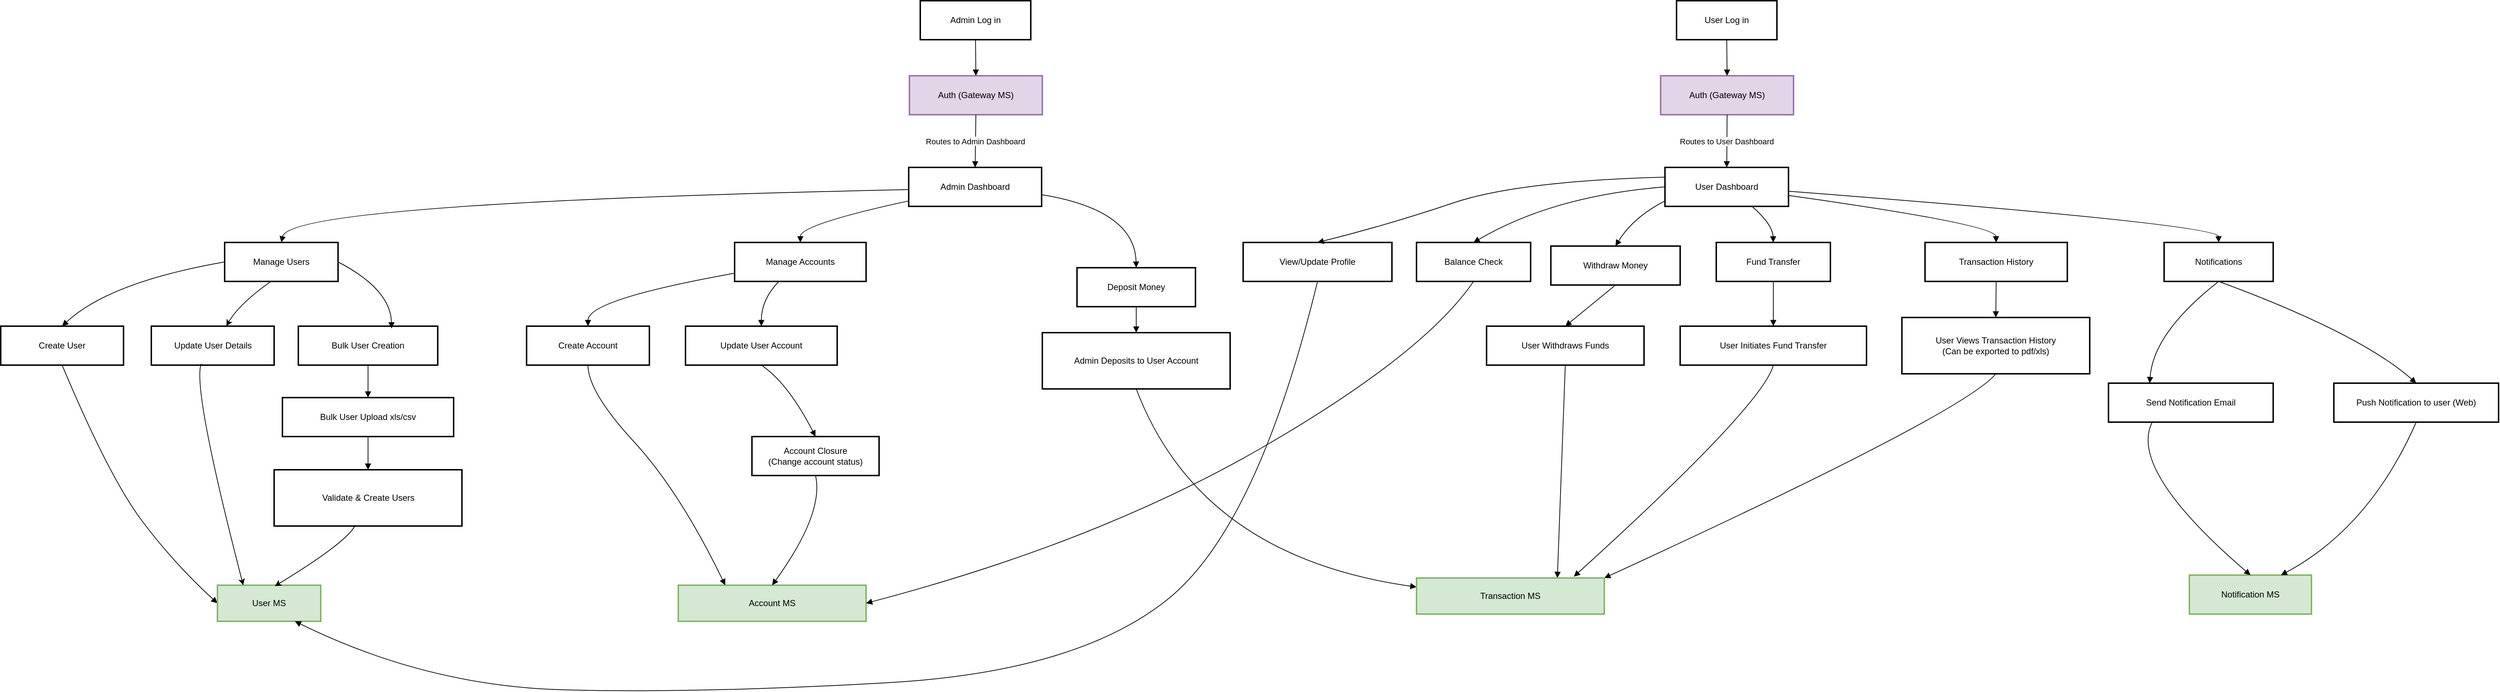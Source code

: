 <mxfile version="26.0.6">
  <diagram id="ROn9mO5n3ff-VIjy4hpl" name="Page-1">
    <mxGraphModel dx="2269" dy="1274" grid="1" gridSize="10" guides="1" tooltips="1" connect="1" arrows="0" fold="1" page="1" pageScale="1" pageWidth="850" pageHeight="1100" background="light-dark(#ffffff, #121212)" math="0" shadow="0">
      <root>
        <mxCell id="0" />
        <mxCell id="1" parent="0" />
        <mxCell id="tpNs3KqN-CZfR7yVnbti-1" value="Admin Log in" style="whiteSpace=wrap;strokeWidth=2;" parent="1" vertex="1">
          <mxGeometry x="1433" y="20" width="153" height="54" as="geometry" />
        </mxCell>
        <mxCell id="tpNs3KqN-CZfR7yVnbti-2" value="Auth (Gateway MS)" style="whiteSpace=wrap;strokeWidth=2;fillColor=#e1d5e7;strokeColor=#9673a6;" parent="1" vertex="1">
          <mxGeometry x="1418" y="124" width="184" height="54" as="geometry" />
        </mxCell>
        <mxCell id="tpNs3KqN-CZfR7yVnbti-3" value="User Log in" style="whiteSpace=wrap;strokeWidth=2;" parent="1" vertex="1">
          <mxGeometry x="2480" y="20" width="139" height="54" as="geometry" />
        </mxCell>
        <mxCell id="tpNs3KqN-CZfR7yVnbti-4" value="Auth (Gateway MS)" style="whiteSpace=wrap;strokeWidth=2;fillColor=#e1d5e7;strokeColor=#9673a6;" parent="1" vertex="1">
          <mxGeometry x="2458" y="124" width="184" height="54" as="geometry" />
        </mxCell>
        <mxCell id="tpNs3KqN-CZfR7yVnbti-5" value="Admin Dashboard" style="whiteSpace=wrap;strokeWidth=2;" parent="1" vertex="1">
          <mxGeometry x="1417" y="251" width="184" height="54" as="geometry" />
        </mxCell>
        <mxCell id="tpNs3KqN-CZfR7yVnbti-6" value="User Dashboard" style="whiteSpace=wrap;strokeWidth=2;" parent="1" vertex="1">
          <mxGeometry x="2464" y="251" width="171" height="54" as="geometry" />
        </mxCell>
        <mxCell id="tpNs3KqN-CZfR7yVnbti-7" value="Manage Users" style="whiteSpace=wrap;strokeWidth=2;" parent="1" vertex="1">
          <mxGeometry x="470" y="355" width="157" height="54" as="geometry" />
        </mxCell>
        <mxCell id="tpNs3KqN-CZfR7yVnbti-8" value="Manage Accounts" style="whiteSpace=wrap;strokeWidth=2;" parent="1" vertex="1">
          <mxGeometry x="1176" y="355" width="182" height="54" as="geometry" />
        </mxCell>
        <mxCell id="tpNs3KqN-CZfR7yVnbti-9" value="Deposit Money" style="whiteSpace=wrap;strokeWidth=2;" parent="1" vertex="1">
          <mxGeometry x="1650" y="390" width="164" height="54" as="geometry" />
        </mxCell>
        <mxCell id="tpNs3KqN-CZfR7yVnbti-11" value="View/Update Profile" style="whiteSpace=wrap;strokeWidth=2;" parent="1" vertex="1">
          <mxGeometry x="1880" y="355" width="206" height="54" as="geometry" />
        </mxCell>
        <mxCell id="tpNs3KqN-CZfR7yVnbti-12" value="Withdraw Money" style="whiteSpace=wrap;strokeWidth=2;" parent="1" vertex="1">
          <mxGeometry x="2306" y="360" width="179" height="54" as="geometry" />
        </mxCell>
        <mxCell id="tpNs3KqN-CZfR7yVnbti-13" value="Fund Transfer" style="whiteSpace=wrap;strokeWidth=2;" parent="1" vertex="1">
          <mxGeometry x="2535" y="355" width="158" height="54" as="geometry" />
        </mxCell>
        <mxCell id="tpNs3KqN-CZfR7yVnbti-14" value="Transaction History" style="whiteSpace=wrap;strokeWidth=2;" parent="1" vertex="1">
          <mxGeometry x="2824" y="355" width="197" height="54" as="geometry" />
        </mxCell>
        <mxCell id="tpNs3KqN-CZfR7yVnbti-15" value="Notifications" style="whiteSpace=wrap;strokeWidth=2;" parent="1" vertex="1">
          <mxGeometry x="3155" y="355" width="151" height="54" as="geometry" />
        </mxCell>
        <mxCell id="tpNs3KqN-CZfR7yVnbti-16" value="Create User" style="whiteSpace=wrap;strokeWidth=2;" parent="1" vertex="1">
          <mxGeometry x="160" y="471" width="170" height="54" as="geometry" />
        </mxCell>
        <mxCell id="tpNs3KqN-CZfR7yVnbti-18" value="Bulk User Creation" style="whiteSpace=wrap;strokeWidth=2;" parent="1" vertex="1">
          <mxGeometry x="572" y="471" width="193" height="54" as="geometry" />
        </mxCell>
        <mxCell id="tpNs3KqN-CZfR7yVnbti-20" value="Bulk User Upload xls/csv" style="whiteSpace=wrap;strokeWidth=2;" parent="1" vertex="1">
          <mxGeometry x="550" y="570" width="237" height="54" as="geometry" />
        </mxCell>
        <mxCell id="tpNs3KqN-CZfR7yVnbti-21" value="Validate &amp; Create Users" style="whiteSpace=wrap;strokeWidth=2;" parent="1" vertex="1">
          <mxGeometry x="538.5" y="670" width="260" height="78" as="geometry" />
        </mxCell>
        <mxCell id="tpNs3KqN-CZfR7yVnbti-22" value="Create Account" style="whiteSpace=wrap;strokeWidth=2;" parent="1" vertex="1">
          <mxGeometry x="888" y="471" width="170" height="54" as="geometry" />
        </mxCell>
        <mxCell id="tpNs3KqN-CZfR7yVnbti-23" value="Update User Account" style="whiteSpace=wrap;strokeWidth=2;" parent="1" vertex="1">
          <mxGeometry x="1108" y="471" width="210" height="54" as="geometry" />
        </mxCell>
        <mxCell id="tpNs3KqN-CZfR7yVnbti-25" value="Account Closure&#xa;(Change account status)" style="whiteSpace=wrap;strokeWidth=2;" parent="1" vertex="1">
          <mxGeometry x="1200" y="624" width="176" height="54" as="geometry" />
        </mxCell>
        <mxCell id="tpNs3KqN-CZfR7yVnbti-26" value="Account MS" style="whiteSpace=wrap;strokeWidth=2;fillColor=#d5e8d4;strokeColor=#82b366;" parent="1" vertex="1">
          <mxGeometry x="1098" y="830" width="260" height="50" as="geometry" />
        </mxCell>
        <mxCell id="tpNs3KqN-CZfR7yVnbti-27" value="Admin Deposits to User Account" style="whiteSpace=wrap;strokeWidth=2;" parent="1" vertex="1">
          <mxGeometry x="1602" y="480" width="260" height="78" as="geometry" />
        </mxCell>
        <mxCell id="tpNs3KqN-CZfR7yVnbti-28" value="User Withdraws Funds" style="whiteSpace=wrap;strokeWidth=2;" parent="1" vertex="1">
          <mxGeometry x="2217" y="471" width="218" height="54" as="geometry" />
        </mxCell>
        <mxCell id="tpNs3KqN-CZfR7yVnbti-29" value="User Initiates Fund Transfer" style="whiteSpace=wrap;strokeWidth=2;" parent="1" vertex="1">
          <mxGeometry x="2485" y="471" width="258" height="54" as="geometry" />
        </mxCell>
        <mxCell id="tpNs3KqN-CZfR7yVnbti-30" value="User Views Transaction History&#xa;(Can be exported to pdf/xls)" style="whiteSpace=wrap;strokeWidth=2;" parent="1" vertex="1">
          <mxGeometry x="2792" y="459" width="260" height="78" as="geometry" />
        </mxCell>
        <mxCell id="tpNs3KqN-CZfR7yVnbti-31" value="Send Notification Email" style="whiteSpace=wrap;strokeWidth=2;" parent="1" vertex="1">
          <mxGeometry x="3078" y="550" width="228" height="54" as="geometry" />
        </mxCell>
        <mxCell id="tpNs3KqN-CZfR7yVnbti-32" value="Notification MS" style="whiteSpace=wrap;strokeWidth=2;fillColor=#d5e8d4;strokeColor=#82b366;" parent="1" vertex="1">
          <mxGeometry x="3190" y="816" width="169" height="54" as="geometry" />
        </mxCell>
        <mxCell id="tpNs3KqN-CZfR7yVnbti-34" value="" style="curved=1;startArrow=none;endArrow=block;exitX=0.5;exitY=1;entryX=0.5;entryY=0;rounded=0;" parent="1" source="tpNs3KqN-CZfR7yVnbti-1" target="tpNs3KqN-CZfR7yVnbti-2" edge="1">
          <mxGeometry relative="1" as="geometry">
            <Array as="points" />
          </mxGeometry>
        </mxCell>
        <mxCell id="tpNs3KqN-CZfR7yVnbti-35" value="" style="curved=1;startArrow=none;endArrow=block;exitX=0.5;exitY=1;entryX=0.5;entryY=0;rounded=0;" parent="1" source="tpNs3KqN-CZfR7yVnbti-3" target="tpNs3KqN-CZfR7yVnbti-4" edge="1">
          <mxGeometry relative="1" as="geometry">
            <Array as="points" />
          </mxGeometry>
        </mxCell>
        <mxCell id="tpNs3KqN-CZfR7yVnbti-36" value="Routes to Admin Dashboard" style="curved=1;startArrow=none;endArrow=block;exitX=0.5;exitY=1;entryX=0.5;entryY=-0.01;rounded=0;" parent="1" source="tpNs3KqN-CZfR7yVnbti-2" target="tpNs3KqN-CZfR7yVnbti-5" edge="1">
          <mxGeometry relative="1" as="geometry">
            <Array as="points" />
          </mxGeometry>
        </mxCell>
        <mxCell id="tpNs3KqN-CZfR7yVnbti-37" value="Routes to User Dashboard" style="curved=1;startArrow=none;endArrow=block;exitX=0.5;exitY=1;entryX=0.5;entryY=-0.01;rounded=0;" parent="1" source="tpNs3KqN-CZfR7yVnbti-4" target="tpNs3KqN-CZfR7yVnbti-6" edge="1">
          <mxGeometry relative="1" as="geometry">
            <Array as="points" />
          </mxGeometry>
        </mxCell>
        <mxCell id="tpNs3KqN-CZfR7yVnbti-38" value="" style="curved=1;startArrow=none;endArrow=block;exitX=0;exitY=0.57;entryX=0.5;entryY=-0.01;rounded=0;" parent="1" source="tpNs3KqN-CZfR7yVnbti-5" target="tpNs3KqN-CZfR7yVnbti-7" edge="1">
          <mxGeometry relative="1" as="geometry">
            <Array as="points">
              <mxPoint x="560" y="300" />
            </Array>
          </mxGeometry>
        </mxCell>
        <mxCell id="tpNs3KqN-CZfR7yVnbti-39" value="" style="curved=1;startArrow=none;endArrow=block;exitX=0;exitY=0.86;entryX=0.5;entryY=-0.01;rounded=0;" parent="1" source="tpNs3KqN-CZfR7yVnbti-5" target="tpNs3KqN-CZfR7yVnbti-8" edge="1">
          <mxGeometry relative="1" as="geometry">
            <Array as="points">
              <mxPoint x="1267" y="330" />
            </Array>
          </mxGeometry>
        </mxCell>
        <mxCell id="tpNs3KqN-CZfR7yVnbti-40" value="" style="curved=1;startArrow=none;endArrow=block;exitX=1;exitY=0.7;entryX=0.5;entryY=-0.01;rounded=0;" parent="1" source="tpNs3KqN-CZfR7yVnbti-5" target="tpNs3KqN-CZfR7yVnbti-9" edge="1">
          <mxGeometry relative="1" as="geometry">
            <Array as="points">
              <mxPoint x="1730" y="310" />
            </Array>
          </mxGeometry>
        </mxCell>
        <mxCell id="tpNs3KqN-CZfR7yVnbti-42" value="" style="curved=1;startArrow=none;endArrow=block;entryX=0.5;entryY=-0.01;rounded=0;exitX=0;exitY=0.25;exitDx=0;exitDy=0;" parent="1" source="tpNs3KqN-CZfR7yVnbti-6" target="tpNs3KqN-CZfR7yVnbti-11" edge="1">
          <mxGeometry relative="1" as="geometry">
            <Array as="points">
              <mxPoint x="2260" y="270" />
              <mxPoint x="2083" y="330" />
            </Array>
            <mxPoint x="2440" y="250" as="sourcePoint" />
          </mxGeometry>
        </mxCell>
        <mxCell id="tpNs3KqN-CZfR7yVnbti-43" value="" style="curved=1;startArrow=none;endArrow=block;exitX=0;exitY=0.86;entryX=0.5;entryY=-0.01;rounded=0;" parent="1" source="tpNs3KqN-CZfR7yVnbti-6" target="tpNs3KqN-CZfR7yVnbti-12" edge="1">
          <mxGeometry relative="1" as="geometry">
            <Array as="points">
              <mxPoint x="2420" y="320" />
            </Array>
          </mxGeometry>
        </mxCell>
        <mxCell id="tpNs3KqN-CZfR7yVnbti-44" value="" style="curved=1;startArrow=none;endArrow=block;exitX=0.7;exitY=0.99;entryX=0.5;entryY=-0.01;rounded=0;" parent="1" source="tpNs3KqN-CZfR7yVnbti-6" target="tpNs3KqN-CZfR7yVnbti-13" edge="1">
          <mxGeometry relative="1" as="geometry">
            <Array as="points">
              <mxPoint x="2613" y="330" />
            </Array>
          </mxGeometry>
        </mxCell>
        <mxCell id="tpNs3KqN-CZfR7yVnbti-45" value="" style="curved=1;startArrow=none;endArrow=block;exitX=1;exitY=0.72;entryX=0.5;entryY=-0.01;rounded=0;" parent="1" source="tpNs3KqN-CZfR7yVnbti-6" target="tpNs3KqN-CZfR7yVnbti-14" edge="1">
          <mxGeometry relative="1" as="geometry">
            <Array as="points">
              <mxPoint x="2922" y="330" />
            </Array>
          </mxGeometry>
        </mxCell>
        <mxCell id="tpNs3KqN-CZfR7yVnbti-46" value="" style="curved=1;startArrow=none;endArrow=block;exitX=1;exitY=0.61;entryX=0.5;entryY=-0.01;rounded=0;" parent="1" source="tpNs3KqN-CZfR7yVnbti-6" target="tpNs3KqN-CZfR7yVnbti-15" edge="1">
          <mxGeometry relative="1" as="geometry">
            <Array as="points">
              <mxPoint x="3230" y="330" />
            </Array>
          </mxGeometry>
        </mxCell>
        <mxCell id="tpNs3KqN-CZfR7yVnbti-47" value="" style="curved=1;startArrow=none;endArrow=block;entryX=0.5;entryY=-0.01;rounded=0;exitX=0;exitY=0.5;exitDx=0;exitDy=0;" parent="1" source="tpNs3KqN-CZfR7yVnbti-7" target="tpNs3KqN-CZfR7yVnbti-16" edge="1">
          <mxGeometry relative="1" as="geometry">
            <Array as="points">
              <mxPoint x="310" y="410" />
            </Array>
            <mxPoint x="460" y="390" as="sourcePoint" />
          </mxGeometry>
        </mxCell>
        <mxCell id="tpNs3KqN-CZfR7yVnbti-49" value="" style="curved=1;startArrow=none;endArrow=block;exitX=1;exitY=0.5;entryX=0.669;entryY=0.059;rounded=0;entryDx=0;entryDy=0;entryPerimeter=0;exitDx=0;exitDy=0;" parent="1" source="tpNs3KqN-CZfR7yVnbti-7" target="tpNs3KqN-CZfR7yVnbti-18" edge="1">
          <mxGeometry relative="1" as="geometry">
            <Array as="points">
              <mxPoint x="700" y="420" />
            </Array>
          </mxGeometry>
        </mxCell>
        <mxCell id="tpNs3KqN-CZfR7yVnbti-50" value="" style="curved=1;startArrow=none;endArrow=block;exitX=0.5;exitY=0.99;entryX=0;entryY=0.5;rounded=0;entryDx=0;entryDy=0;" parent="1" source="tpNs3KqN-CZfR7yVnbti-16" target="tpNs3KqN-CZfR7yVnbti-74" edge="1">
          <mxGeometry relative="1" as="geometry">
            <Array as="points">
              <mxPoint x="310" y="680" />
              <mxPoint x="400" y="800" />
            </Array>
            <mxPoint x="394.412" y="662" as="targetPoint" />
          </mxGeometry>
        </mxCell>
        <mxCell id="tpNs3KqN-CZfR7yVnbti-52" value="" style="curved=1;startArrow=none;endArrow=block;exitX=0.5;exitY=0.99;entryX=0.5;entryY=-0.01;rounded=0;" parent="1" source="tpNs3KqN-CZfR7yVnbti-18" target="tpNs3KqN-CZfR7yVnbti-20" edge="1">
          <mxGeometry relative="1" as="geometry">
            <Array as="points" />
          </mxGeometry>
        </mxCell>
        <mxCell id="tpNs3KqN-CZfR7yVnbti-53" value="" style="curved=1;startArrow=none;endArrow=block;exitX=0.5;exitY=0.99;entryX=0.5;entryY=0;rounded=0;" parent="1" source="tpNs3KqN-CZfR7yVnbti-20" target="tpNs3KqN-CZfR7yVnbti-21" edge="1">
          <mxGeometry relative="1" as="geometry">
            <Array as="points" />
          </mxGeometry>
        </mxCell>
        <mxCell id="tpNs3KqN-CZfR7yVnbti-54" value="" style="curved=1;startArrow=none;endArrow=block;exitX=0;exitY=0.79;entryX=0.5;entryY=-0.01;rounded=0;" parent="1" source="tpNs3KqN-CZfR7yVnbti-8" target="tpNs3KqN-CZfR7yVnbti-22" edge="1">
          <mxGeometry relative="1" as="geometry">
            <Array as="points">
              <mxPoint x="973" y="434" />
            </Array>
          </mxGeometry>
        </mxCell>
        <mxCell id="tpNs3KqN-CZfR7yVnbti-55" value="" style="curved=1;startArrow=none;endArrow=block;exitX=0.34;exitY=0.99;entryX=0.5;entryY=-0.01;rounded=0;" parent="1" source="tpNs3KqN-CZfR7yVnbti-8" target="tpNs3KqN-CZfR7yVnbti-23" edge="1">
          <mxGeometry relative="1" as="geometry">
            <Array as="points">
              <mxPoint x="1213" y="434" />
            </Array>
          </mxGeometry>
        </mxCell>
        <mxCell id="tpNs3KqN-CZfR7yVnbti-58" value="" style="curved=1;startArrow=none;endArrow=block;exitX=0.5;exitY=0.99;entryX=0.25;entryY=0;rounded=0;entryDx=0;entryDy=0;" parent="1" source="tpNs3KqN-CZfR7yVnbti-22" target="tpNs3KqN-CZfR7yVnbti-26" edge="1">
          <mxGeometry relative="1" as="geometry">
            <Array as="points">
              <mxPoint x="973" y="562" />
              <mxPoint x="1100" y="700" />
            </Array>
          </mxGeometry>
        </mxCell>
        <mxCell id="tpNs3KqN-CZfR7yVnbti-59" value="" style="curved=1;startArrow=none;endArrow=block;exitX=0.5;exitY=0.99;rounded=0;entryX=0.5;entryY=0;entryDx=0;entryDy=0;" parent="1" source="tpNs3KqN-CZfR7yVnbti-23" target="tpNs3KqN-CZfR7yVnbti-25" edge="1">
          <mxGeometry relative="1" as="geometry">
            <Array as="points">
              <mxPoint x="1250" y="550" />
            </Array>
            <mxPoint x="1250" y="580" as="targetPoint" />
          </mxGeometry>
        </mxCell>
        <mxCell id="tpNs3KqN-CZfR7yVnbti-61" value="" style="curved=1;startArrow=none;endArrow=block;exitX=0.5;exitY=1;rounded=0;exitDx=0;exitDy=0;entryX=0.5;entryY=0;entryDx=0;entryDy=0;" parent="1" source="tpNs3KqN-CZfR7yVnbti-25" edge="1" target="tpNs3KqN-CZfR7yVnbti-26">
          <mxGeometry relative="1" as="geometry">
            <Array as="points">
              <mxPoint x="1300" y="730" />
            </Array>
            <mxPoint x="1310.0" y="604" as="sourcePoint" />
            <mxPoint x="1577" y="710" as="targetPoint" />
          </mxGeometry>
        </mxCell>
        <mxCell id="tpNs3KqN-CZfR7yVnbti-62" value="" style="curved=1;startArrow=none;endArrow=block;exitX=0.5;exitY=0.99;entryX=0.5;entryY=0;rounded=0;" parent="1" source="tpNs3KqN-CZfR7yVnbti-9" target="tpNs3KqN-CZfR7yVnbti-27" edge="1">
          <mxGeometry relative="1" as="geometry">
            <Array as="points" />
          </mxGeometry>
        </mxCell>
        <mxCell id="tpNs3KqN-CZfR7yVnbti-63" value="" style="curved=1;startArrow=none;endArrow=block;exitX=0.5;exitY=1;rounded=0;entryX=0;entryY=0.25;entryDx=0;entryDy=0;" parent="1" source="tpNs3KqN-CZfR7yVnbti-27" target="Yw5Ap8IpbwFvEhrzHZ3N-4" edge="1">
          <mxGeometry relative="1" as="geometry">
            <Array as="points">
              <mxPoint x="1820" y="790" />
            </Array>
          </mxGeometry>
        </mxCell>
        <mxCell id="tpNs3KqN-CZfR7yVnbti-64" value="" style="curved=1;startArrow=none;endArrow=block;entryX=0.5;entryY=-0.01;rounded=0;exitX=0.5;exitY=1;exitDx=0;exitDy=0;" parent="1" source="tpNs3KqN-CZfR7yVnbti-12" target="tpNs3KqN-CZfR7yVnbti-28" edge="1">
          <mxGeometry relative="1" as="geometry">
            <Array as="points" />
            <mxPoint x="2396" y="430" as="sourcePoint" />
          </mxGeometry>
        </mxCell>
        <mxCell id="tpNs3KqN-CZfR7yVnbti-65" value="" style="curved=1;startArrow=none;endArrow=block;exitX=0.5;exitY=0.99;entryX=0.75;entryY=0;rounded=0;entryDx=0;entryDy=0;" parent="1" source="tpNs3KqN-CZfR7yVnbti-28" target="Yw5Ap8IpbwFvEhrzHZ3N-4" edge="1">
          <mxGeometry relative="1" as="geometry">
            <Array as="points" />
          </mxGeometry>
        </mxCell>
        <mxCell id="tpNs3KqN-CZfR7yVnbti-66" value="" style="curved=1;startArrow=none;endArrow=block;exitX=0.5;exitY=0.99;entryX=0.5;entryY=-0.01;rounded=0;" parent="1" source="tpNs3KqN-CZfR7yVnbti-13" target="tpNs3KqN-CZfR7yVnbti-29" edge="1">
          <mxGeometry relative="1" as="geometry">
            <Array as="points" />
          </mxGeometry>
        </mxCell>
        <mxCell id="tpNs3KqN-CZfR7yVnbti-67" value="" style="curved=1;startArrow=none;endArrow=block;exitX=0.5;exitY=0.99;entryX=0.838;entryY=-0.038;rounded=0;entryDx=0;entryDy=0;entryPerimeter=0;" parent="1" source="tpNs3KqN-CZfR7yVnbti-29" target="Yw5Ap8IpbwFvEhrzHZ3N-4" edge="1">
          <mxGeometry relative="1" as="geometry">
            <Array as="points">
              <mxPoint x="2600" y="580" />
            </Array>
          </mxGeometry>
        </mxCell>
        <mxCell id="tpNs3KqN-CZfR7yVnbti-68" value="" style="curved=1;startArrow=none;endArrow=block;exitX=0.5;exitY=0.99;entryX=0.5;entryY=0;rounded=0;" parent="1" source="tpNs3KqN-CZfR7yVnbti-14" target="tpNs3KqN-CZfR7yVnbti-30" edge="1">
          <mxGeometry relative="1" as="geometry">
            <Array as="points" />
          </mxGeometry>
        </mxCell>
        <mxCell id="tpNs3KqN-CZfR7yVnbti-69" value="" style="curved=1;startArrow=none;endArrow=block;exitX=0.5;exitY=1;entryX=1;entryY=0;rounded=0;entryDx=0;entryDy=0;" parent="1" source="tpNs3KqN-CZfR7yVnbti-30" target="Yw5Ap8IpbwFvEhrzHZ3N-4" edge="1">
          <mxGeometry relative="1" as="geometry">
            <Array as="points">
              <mxPoint x="2880" y="590" />
            </Array>
          </mxGeometry>
        </mxCell>
        <mxCell id="tpNs3KqN-CZfR7yVnbti-70" value="" style="curved=1;startArrow=none;endArrow=block;exitX=0.5;exitY=0.99;entryX=0.25;entryY=0;rounded=0;entryDx=0;entryDy=0;" parent="1" source="tpNs3KqN-CZfR7yVnbti-15" target="tpNs3KqN-CZfR7yVnbti-31" edge="1">
          <mxGeometry relative="1" as="geometry">
            <Array as="points">
              <mxPoint x="3140" y="480" />
            </Array>
          </mxGeometry>
        </mxCell>
        <mxCell id="tpNs3KqN-CZfR7yVnbti-71" value="" style="curved=1;startArrow=none;endArrow=block;exitX=0.27;exitY=0.99;entryX=0.5;entryY=-0.01;rounded=0;" parent="1" source="tpNs3KqN-CZfR7yVnbti-31" target="tpNs3KqN-CZfR7yVnbti-32" edge="1">
          <mxGeometry relative="1" as="geometry">
            <Array as="points">
              <mxPoint x="3105" y="670" />
            </Array>
          </mxGeometry>
        </mxCell>
        <mxCell id="tpNs3KqN-CZfR7yVnbti-72" value="" style="curved=1;startArrow=none;endArrow=block;exitX=0.5;exitY=1;entryX=0.75;entryY=0;rounded=0;entryDx=0;entryDy=0;exitDx=0;exitDy=0;" parent="1" source="Yw5Ap8IpbwFvEhrzHZ3N-6" edge="1" target="tpNs3KqN-CZfR7yVnbti-32">
          <mxGeometry relative="1" as="geometry">
            <Array as="points">
              <mxPoint x="3440" y="750" />
            </Array>
            <mxPoint x="3352.5" y="599" as="targetPoint" />
          </mxGeometry>
        </mxCell>
        <mxCell id="tpNs3KqN-CZfR7yVnbti-74" value="User MS" style="whiteSpace=wrap;strokeWidth=2;fillColor=#d5e8d4;strokeColor=#82b366;" parent="1" vertex="1">
          <mxGeometry x="460" y="830" width="143" height="50" as="geometry" />
        </mxCell>
        <mxCell id="tpNs3KqN-CZfR7yVnbti-75" value="" style="curved=1;endArrow=classic;html=1;rounded=0;exitX=0.432;exitY=0.984;exitDx=0;exitDy=0;exitPerimeter=0;entryX=0.556;entryY=0.025;entryDx=0;entryDy=0;entryPerimeter=0;" parent="1" source="tpNs3KqN-CZfR7yVnbti-21" target="tpNs3KqN-CZfR7yVnbti-74" edge="1">
          <mxGeometry width="50" height="50" relative="1" as="geometry">
            <mxPoint x="780" y="780" as="sourcePoint" />
            <mxPoint x="830" y="730" as="targetPoint" />
            <Array as="points">
              <mxPoint x="640" y="770" />
            </Array>
          </mxGeometry>
        </mxCell>
        <mxCell id="Yw5Ap8IpbwFvEhrzHZ3N-1" value="Update User Details" style="whiteSpace=wrap;strokeWidth=2;" vertex="1" parent="1">
          <mxGeometry x="368.5" y="471" width="170" height="54" as="geometry" />
        </mxCell>
        <mxCell id="Yw5Ap8IpbwFvEhrzHZ3N-2" value="" style="curved=1;endArrow=classic;html=1;rounded=0;exitX=0.414;exitY=0.988;exitDx=0;exitDy=0;exitPerimeter=0;entryX=0.611;entryY=-0.001;entryDx=0;entryDy=0;entryPerimeter=0;" edge="1" parent="1" source="tpNs3KqN-CZfR7yVnbti-7" target="Yw5Ap8IpbwFvEhrzHZ3N-1">
          <mxGeometry width="50" height="50" relative="1" as="geometry">
            <mxPoint x="600" y="420" as="sourcePoint" />
            <mxPoint x="570" y="470" as="targetPoint" />
            <Array as="points">
              <mxPoint x="490" y="440" />
            </Array>
          </mxGeometry>
        </mxCell>
        <mxCell id="Yw5Ap8IpbwFvEhrzHZ3N-3" value="" style="curved=1;endArrow=classic;html=1;rounded=0;exitX=0.406;exitY=0.967;exitDx=0;exitDy=0;exitPerimeter=0;entryX=0.25;entryY=0;entryDx=0;entryDy=0;" edge="1" parent="1" source="Yw5Ap8IpbwFvEhrzHZ3N-1" target="tpNs3KqN-CZfR7yVnbti-74">
          <mxGeometry width="50" height="50" relative="1" as="geometry">
            <mxPoint x="470" y="525" as="sourcePoint" />
            <mxPoint x="407" y="588" as="targetPoint" />
            <Array as="points">
              <mxPoint x="425" y="557" />
            </Array>
          </mxGeometry>
        </mxCell>
        <mxCell id="Yw5Ap8IpbwFvEhrzHZ3N-4" value="Transaction MS" style="whiteSpace=wrap;strokeWidth=2;fillColor=#d5e8d4;strokeColor=#82b366;" vertex="1" parent="1">
          <mxGeometry x="2120" y="820" width="260" height="50" as="geometry" />
        </mxCell>
        <mxCell id="Yw5Ap8IpbwFvEhrzHZ3N-5" value="" style="curved=1;startArrow=none;endArrow=block;exitX=0.5;exitY=1;rounded=0;exitDx=0;exitDy=0;entryX=0.75;entryY=1;entryDx=0;entryDy=0;" edge="1" parent="1" source="tpNs3KqN-CZfR7yVnbti-11" target="tpNs3KqN-CZfR7yVnbti-74">
          <mxGeometry relative="1" as="geometry">
            <Array as="points">
              <mxPoint x="1900" y="750" />
              <mxPoint x="1650" y="950" />
              <mxPoint x="1130" y="980" />
              <mxPoint x="750" y="970" />
            </Array>
            <mxPoint x="2090" y="430" as="sourcePoint" />
            <mxPoint x="560" y="890" as="targetPoint" />
          </mxGeometry>
        </mxCell>
        <mxCell id="Yw5Ap8IpbwFvEhrzHZ3N-6" value="Push Notification to user (Web)" style="whiteSpace=wrap;strokeWidth=2;" vertex="1" parent="1">
          <mxGeometry x="3390" y="550" width="228" height="54" as="geometry" />
        </mxCell>
        <mxCell id="Yw5Ap8IpbwFvEhrzHZ3N-7" value="" style="curved=1;startArrow=none;endArrow=block;exitX=0.5;exitY=1;entryX=0.5;entryY=0;rounded=0;exitDx=0;exitDy=0;entryDx=0;entryDy=0;" edge="1" parent="1" source="tpNs3KqN-CZfR7yVnbti-15" target="Yw5Ap8IpbwFvEhrzHZ3N-6">
          <mxGeometry relative="1" as="geometry">
            <Array as="points">
              <mxPoint x="3426" y="481" />
            </Array>
            <mxPoint x="3450.5" y="518" as="targetPoint" />
            <mxPoint x="3370" y="444" as="sourcePoint" />
          </mxGeometry>
        </mxCell>
        <mxCell id="Yw5Ap8IpbwFvEhrzHZ3N-9" value="Balance Check" style="whiteSpace=wrap;strokeWidth=2;" vertex="1" parent="1">
          <mxGeometry x="2120" y="355" width="158" height="54" as="geometry" />
        </mxCell>
        <mxCell id="Yw5Ap8IpbwFvEhrzHZ3N-10" value="" style="curved=1;startArrow=none;endArrow=block;exitX=0;exitY=0.5;entryX=0.5;entryY=0;rounded=0;entryDx=0;entryDy=0;exitDx=0;exitDy=0;" edge="1" parent="1" source="tpNs3KqN-CZfR7yVnbti-6" target="Yw5Ap8IpbwFvEhrzHZ3N-9">
          <mxGeometry relative="1" as="geometry">
            <Array as="points">
              <mxPoint x="2310" y="290" />
            </Array>
            <mxPoint x="2474" y="307" as="sourcePoint" />
            <mxPoint x="2406" y="370" as="targetPoint" />
          </mxGeometry>
        </mxCell>
        <mxCell id="Yw5Ap8IpbwFvEhrzHZ3N-11" value="" style="curved=1;startArrow=none;endArrow=block;entryX=1;entryY=0.5;rounded=0;entryDx=0;entryDy=0;exitX=0.5;exitY=1;exitDx=0;exitDy=0;" edge="1" parent="1" source="Yw5Ap8IpbwFvEhrzHZ3N-9" target="tpNs3KqN-CZfR7yVnbti-26">
          <mxGeometry relative="1" as="geometry">
            <Array as="points">
              <mxPoint x="2130" y="510" />
              <mxPoint x="1680" y="770" />
            </Array>
            <mxPoint x="2200" y="420" as="sourcePoint" />
            <mxPoint x="1900" y="737" as="targetPoint" />
          </mxGeometry>
        </mxCell>
      </root>
    </mxGraphModel>
  </diagram>
</mxfile>

